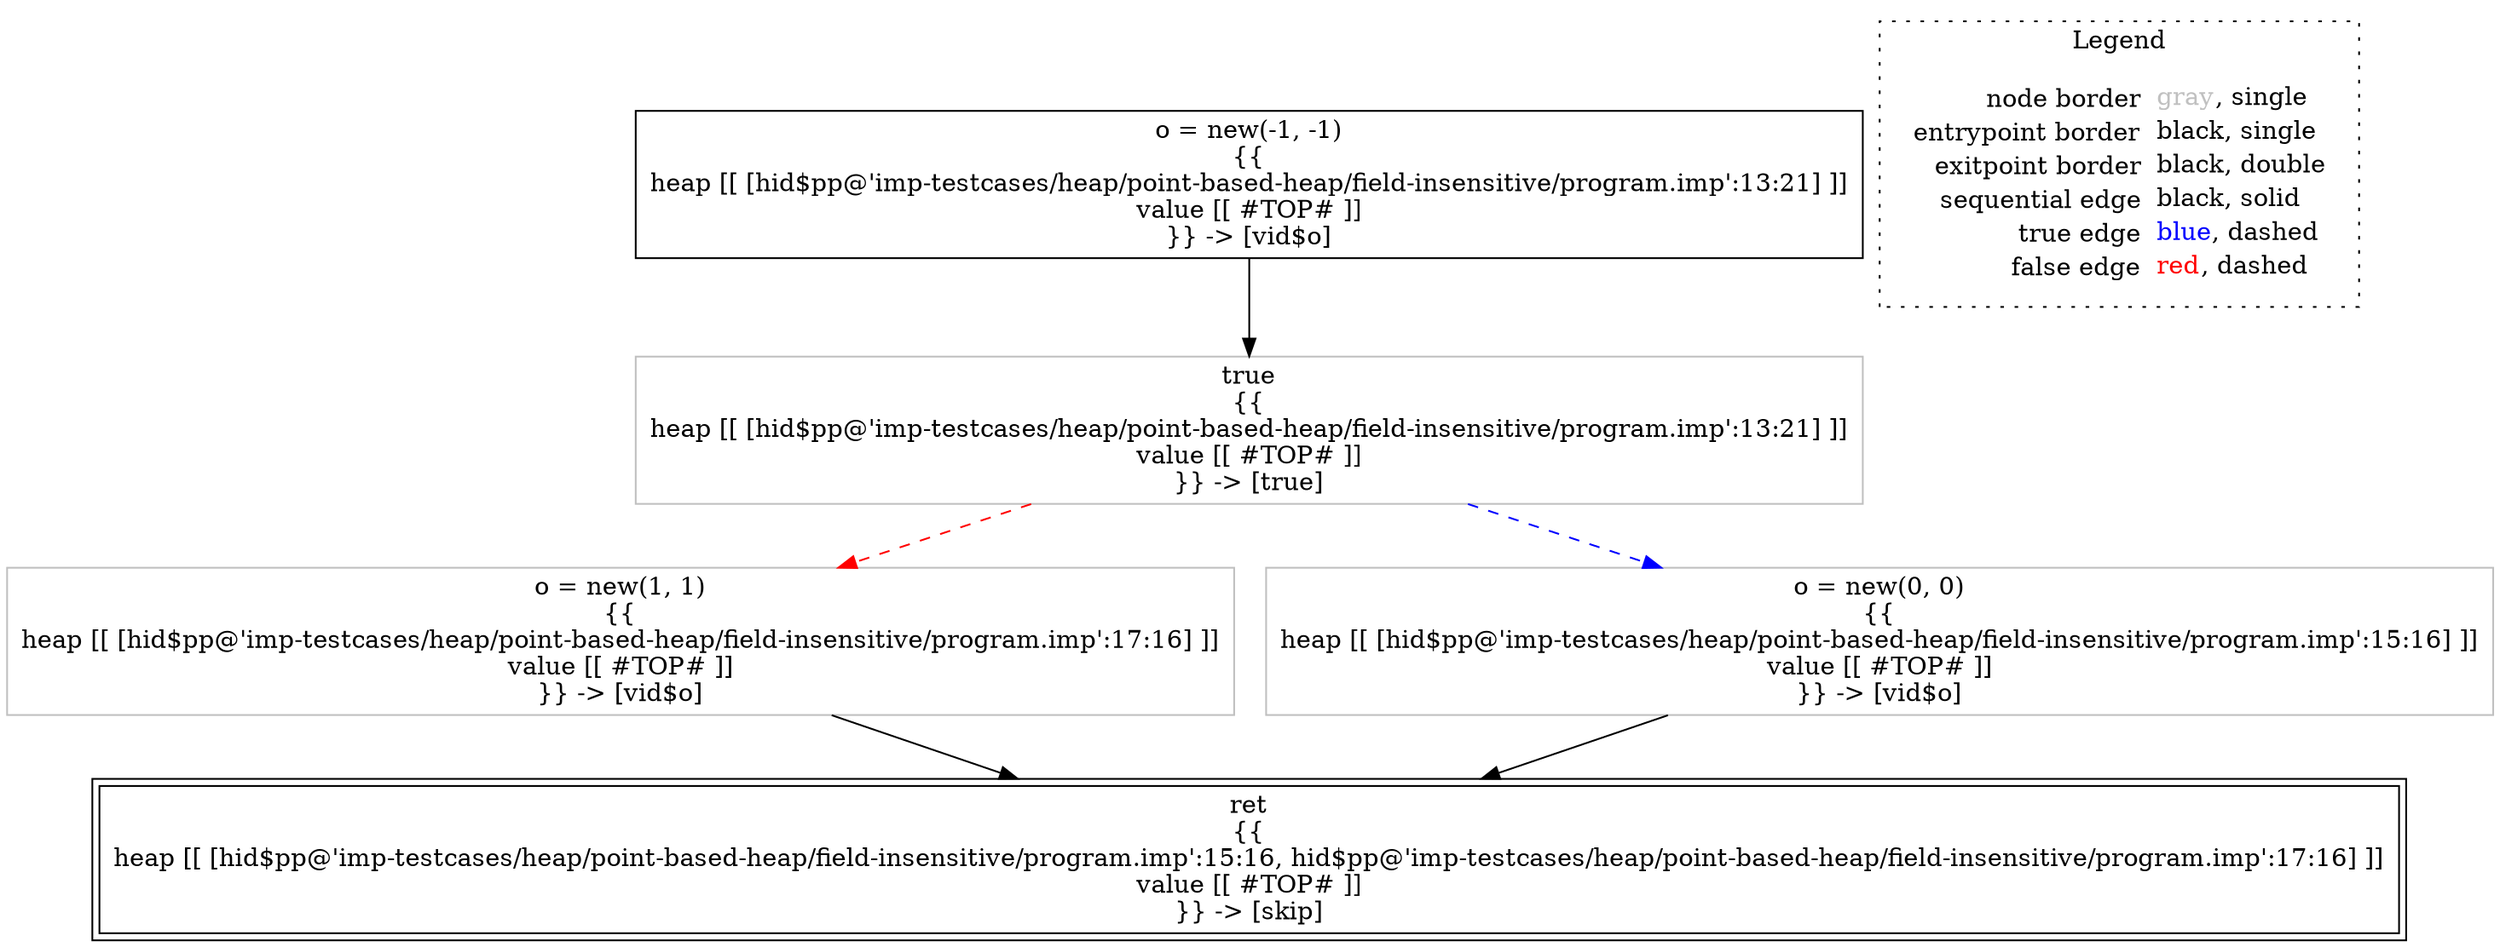 digraph {
	"node0" [shape="rect",color="black",label=<o = new(-1, -1)<BR/>{{<BR/>heap [[ [hid$pp@'imp-testcases/heap/point-based-heap/field-insensitive/program.imp':13:21] ]]<BR/>value [[ #TOP# ]]<BR/>}} -&gt; [vid$o]>];
	"node1" [shape="rect",color="gray",label=<o = new(1, 1)<BR/>{{<BR/>heap [[ [hid$pp@'imp-testcases/heap/point-based-heap/field-insensitive/program.imp':17:16] ]]<BR/>value [[ #TOP# ]]<BR/>}} -&gt; [vid$o]>];
	"node2" [shape="rect",color="gray",label=<o = new(0, 0)<BR/>{{<BR/>heap [[ [hid$pp@'imp-testcases/heap/point-based-heap/field-insensitive/program.imp':15:16] ]]<BR/>value [[ #TOP# ]]<BR/>}} -&gt; [vid$o]>];
	"node3" [shape="rect",color="black",peripheries="2",label=<ret<BR/>{{<BR/>heap [[ [hid$pp@'imp-testcases/heap/point-based-heap/field-insensitive/program.imp':15:16, hid$pp@'imp-testcases/heap/point-based-heap/field-insensitive/program.imp':17:16] ]]<BR/>value [[ #TOP# ]]<BR/>}} -&gt; [skip]>];
	"node4" [shape="rect",color="gray",label=<true<BR/>{{<BR/>heap [[ [hid$pp@'imp-testcases/heap/point-based-heap/field-insensitive/program.imp':13:21] ]]<BR/>value [[ #TOP# ]]<BR/>}} -&gt; [true]>];
	"node1" -> "node3" [color="black"];
	"node2" -> "node3" [color="black"];
	"node0" -> "node4" [color="black"];
	"node4" -> "node1" [color="red",style="dashed"];
	"node4" -> "node2" [color="blue",style="dashed"];
subgraph cluster_legend {
	label="Legend";
	style=dotted;
	node [shape=plaintext];
	"legend" [label=<<table border="0" cellpadding="2" cellspacing="0" cellborder="0"><tr><td align="right">node border&nbsp;</td><td align="left"><font color="gray">gray</font>, single</td></tr><tr><td align="right">entrypoint border&nbsp;</td><td align="left"><font color="black">black</font>, single</td></tr><tr><td align="right">exitpoint border&nbsp;</td><td align="left"><font color="black">black</font>, double</td></tr><tr><td align="right">sequential edge&nbsp;</td><td align="left"><font color="black">black</font>, solid</td></tr><tr><td align="right">true edge&nbsp;</td><td align="left"><font color="blue">blue</font>, dashed</td></tr><tr><td align="right">false edge&nbsp;</td><td align="left"><font color="red">red</font>, dashed</td></tr></table>>];
}

}
